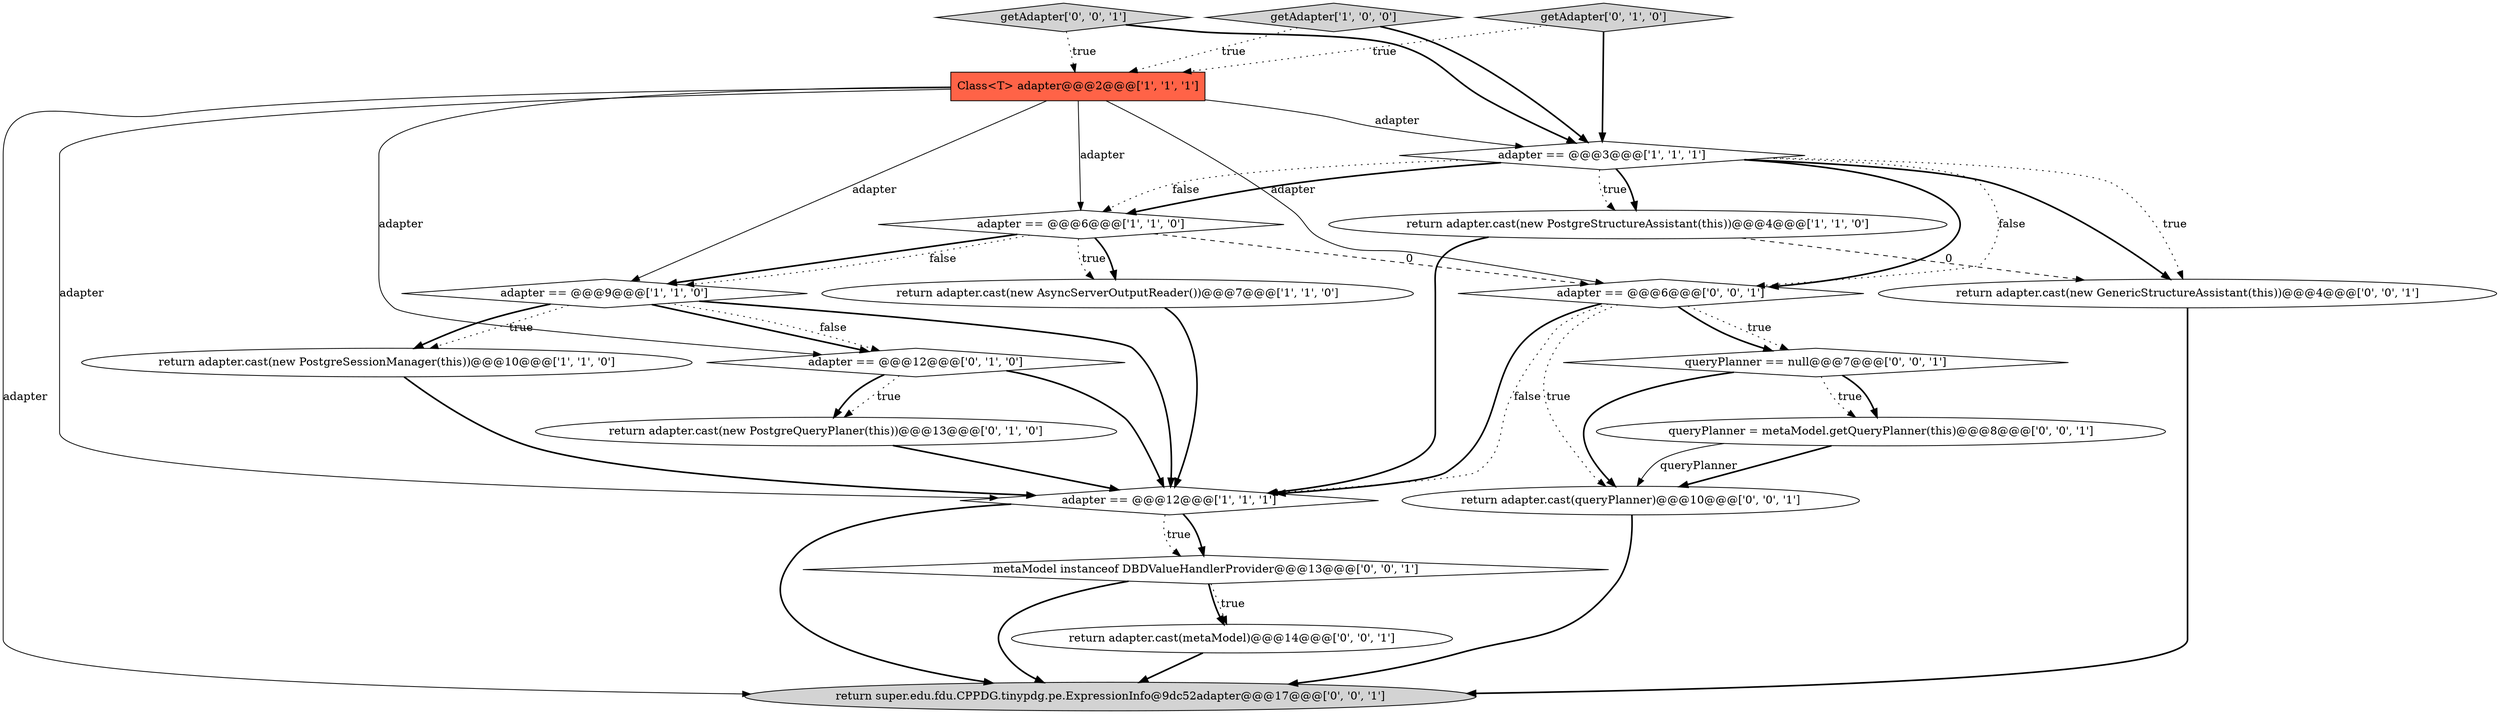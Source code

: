 digraph {
2 [style = filled, label = "getAdapter['1', '0', '0']", fillcolor = lightgray, shape = diamond image = "AAA0AAABBB1BBB"];
16 [style = filled, label = "return adapter.cast(metaModel)@@@14@@@['0', '0', '1']", fillcolor = white, shape = ellipse image = "AAA0AAABBB3BBB"];
0 [style = filled, label = "return adapter.cast(new PostgreStructureAssistant(this))@@@4@@@['1', '1', '0']", fillcolor = white, shape = ellipse image = "AAA0AAABBB1BBB"];
10 [style = filled, label = "adapter == @@@12@@@['0', '1', '0']", fillcolor = white, shape = diamond image = "AAA1AAABBB2BBB"];
11 [style = filled, label = "return adapter.cast(new PostgreQueryPlaner(this))@@@13@@@['0', '1', '0']", fillcolor = white, shape = ellipse image = "AAA1AAABBB2BBB"];
9 [style = filled, label = "getAdapter['0', '1', '0']", fillcolor = lightgray, shape = diamond image = "AAA0AAABBB2BBB"];
6 [style = filled, label = "adapter == @@@12@@@['1', '1', '1']", fillcolor = white, shape = diamond image = "AAA0AAABBB1BBB"];
14 [style = filled, label = "getAdapter['0', '0', '1']", fillcolor = lightgray, shape = diamond image = "AAA0AAABBB3BBB"];
17 [style = filled, label = "return super.edu.fdu.CPPDG.tinypdg.pe.ExpressionInfo@9dc52adapter@@@17@@@['0', '0', '1']", fillcolor = lightgray, shape = ellipse image = "AAA0AAABBB3BBB"];
15 [style = filled, label = "return adapter.cast(new GenericStructureAssistant(this))@@@4@@@['0', '0', '1']", fillcolor = white, shape = ellipse image = "AAA0AAABBB3BBB"];
5 [style = filled, label = "adapter == @@@9@@@['1', '1', '0']", fillcolor = white, shape = diamond image = "AAA0AAABBB1BBB"];
4 [style = filled, label = "adapter == @@@6@@@['1', '1', '0']", fillcolor = white, shape = diamond image = "AAA0AAABBB1BBB"];
18 [style = filled, label = "adapter == @@@6@@@['0', '0', '1']", fillcolor = white, shape = diamond image = "AAA0AAABBB3BBB"];
8 [style = filled, label = "return adapter.cast(new PostgreSessionManager(this))@@@10@@@['1', '1', '0']", fillcolor = white, shape = ellipse image = "AAA0AAABBB1BBB"];
1 [style = filled, label = "adapter == @@@3@@@['1', '1', '1']", fillcolor = white, shape = diamond image = "AAA0AAABBB1BBB"];
13 [style = filled, label = "metaModel instanceof DBDValueHandlerProvider@@@13@@@['0', '0', '1']", fillcolor = white, shape = diamond image = "AAA0AAABBB3BBB"];
3 [style = filled, label = "return adapter.cast(new AsyncServerOutputReader())@@@7@@@['1', '1', '0']", fillcolor = white, shape = ellipse image = "AAA0AAABBB1BBB"];
19 [style = filled, label = "queryPlanner = metaModel.getQueryPlanner(this)@@@8@@@['0', '0', '1']", fillcolor = white, shape = ellipse image = "AAA0AAABBB3BBB"];
20 [style = filled, label = "return adapter.cast(queryPlanner)@@@10@@@['0', '0', '1']", fillcolor = white, shape = ellipse image = "AAA0AAABBB3BBB"];
7 [style = filled, label = "Class<T> adapter@@@2@@@['1', '1', '1']", fillcolor = tomato, shape = box image = "AAA0AAABBB1BBB"];
12 [style = filled, label = "queryPlanner == null@@@7@@@['0', '0', '1']", fillcolor = white, shape = diamond image = "AAA0AAABBB3BBB"];
0->6 [style = bold, label=""];
5->8 [style = dotted, label="true"];
7->1 [style = solid, label="adapter"];
18->20 [style = dotted, label="true"];
18->6 [style = dotted, label="false"];
5->8 [style = bold, label=""];
10->6 [style = bold, label=""];
4->3 [style = dotted, label="true"];
1->4 [style = dotted, label="false"];
1->0 [style = dotted, label="true"];
1->15 [style = dotted, label="true"];
13->17 [style = bold, label=""];
9->7 [style = dotted, label="true"];
7->10 [style = solid, label="adapter"];
19->20 [style = bold, label=""];
12->19 [style = dotted, label="true"];
4->5 [style = bold, label=""];
1->18 [style = dotted, label="false"];
13->16 [style = dotted, label="true"];
1->18 [style = bold, label=""];
19->20 [style = solid, label="queryPlanner"];
10->11 [style = bold, label=""];
6->13 [style = bold, label=""];
7->5 [style = solid, label="adapter"];
14->7 [style = dotted, label="true"];
8->6 [style = bold, label=""];
11->6 [style = bold, label=""];
6->17 [style = bold, label=""];
5->10 [style = bold, label=""];
18->12 [style = dotted, label="true"];
3->6 [style = bold, label=""];
14->1 [style = bold, label=""];
6->13 [style = dotted, label="true"];
7->4 [style = solid, label="adapter"];
4->5 [style = dotted, label="false"];
7->18 [style = solid, label="adapter"];
13->16 [style = bold, label=""];
2->1 [style = bold, label=""];
12->19 [style = bold, label=""];
12->20 [style = bold, label=""];
1->15 [style = bold, label=""];
1->4 [style = bold, label=""];
5->10 [style = dotted, label="false"];
20->17 [style = bold, label=""];
7->17 [style = solid, label="adapter"];
4->18 [style = dashed, label="0"];
16->17 [style = bold, label=""];
0->15 [style = dashed, label="0"];
18->12 [style = bold, label=""];
10->11 [style = dotted, label="true"];
7->6 [style = solid, label="adapter"];
5->6 [style = bold, label=""];
4->3 [style = bold, label=""];
9->1 [style = bold, label=""];
18->6 [style = bold, label=""];
2->7 [style = dotted, label="true"];
1->0 [style = bold, label=""];
15->17 [style = bold, label=""];
}
